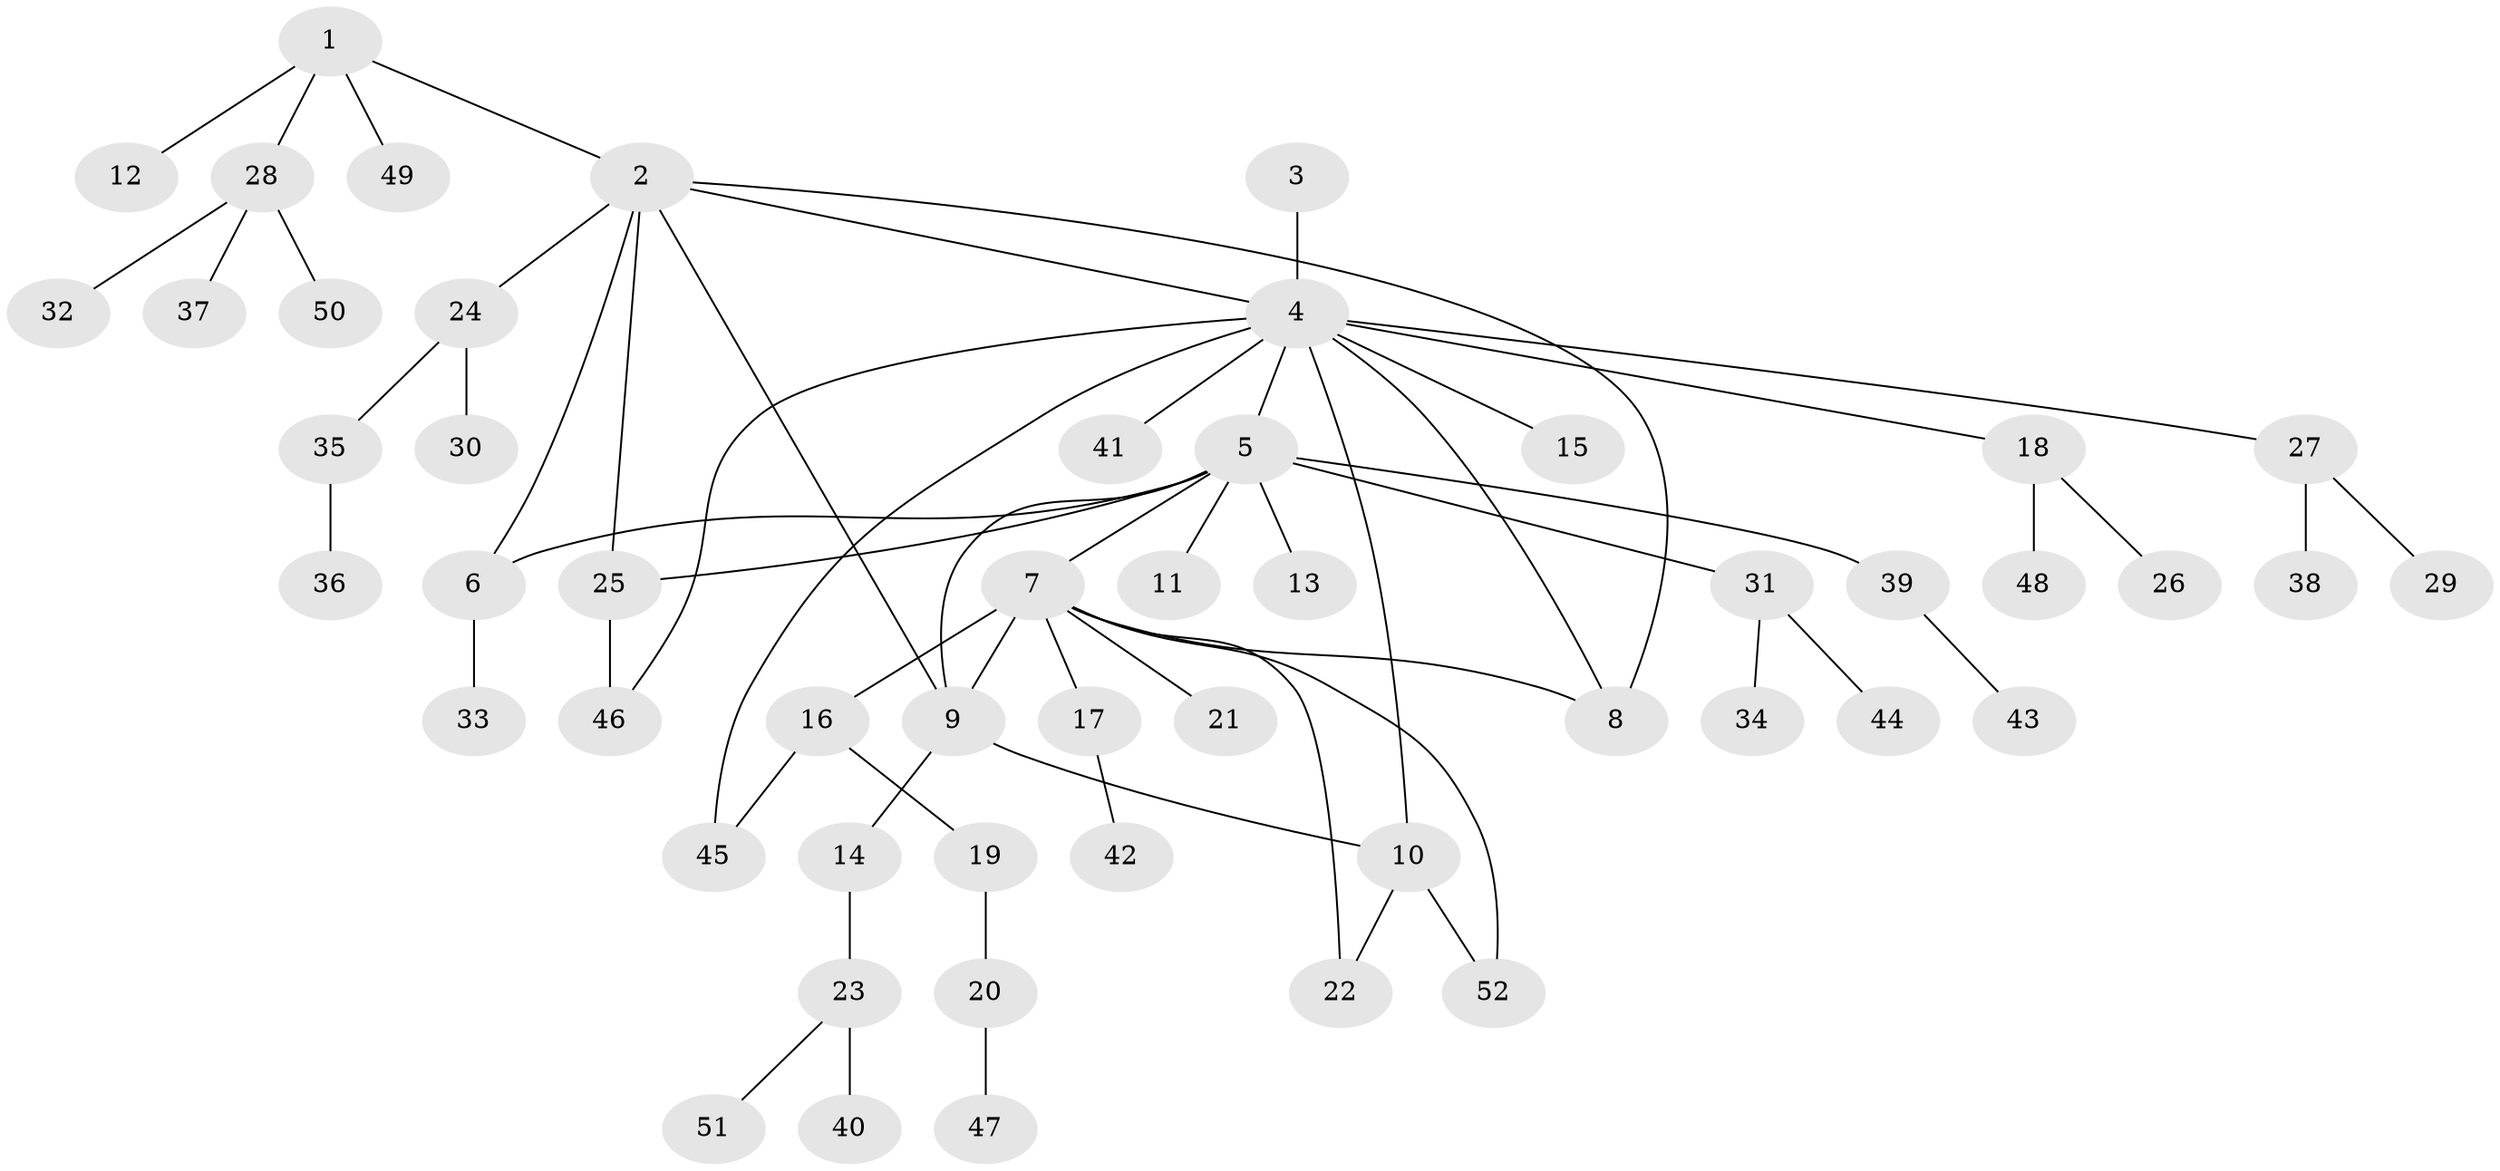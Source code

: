 // coarse degree distribution, {5: 0.125, 6: 0.1875, 1: 0.5625, 3: 0.0625, 2: 0.0625}
// Generated by graph-tools (version 1.1) at 2025/37/03/04/25 23:37:35]
// undirected, 52 vertices, 62 edges
graph export_dot {
  node [color=gray90,style=filled];
  1;
  2;
  3;
  4;
  5;
  6;
  7;
  8;
  9;
  10;
  11;
  12;
  13;
  14;
  15;
  16;
  17;
  18;
  19;
  20;
  21;
  22;
  23;
  24;
  25;
  26;
  27;
  28;
  29;
  30;
  31;
  32;
  33;
  34;
  35;
  36;
  37;
  38;
  39;
  40;
  41;
  42;
  43;
  44;
  45;
  46;
  47;
  48;
  49;
  50;
  51;
  52;
  1 -- 2;
  1 -- 12;
  1 -- 28;
  1 -- 49;
  2 -- 4;
  2 -- 6;
  2 -- 8;
  2 -- 9;
  2 -- 24;
  2 -- 25;
  3 -- 4;
  4 -- 5;
  4 -- 8;
  4 -- 10;
  4 -- 15;
  4 -- 18;
  4 -- 27;
  4 -- 41;
  4 -- 45;
  4 -- 46;
  5 -- 6;
  5 -- 7;
  5 -- 9;
  5 -- 11;
  5 -- 13;
  5 -- 25;
  5 -- 31;
  5 -- 39;
  6 -- 33;
  7 -- 8;
  7 -- 9;
  7 -- 16;
  7 -- 17;
  7 -- 21;
  7 -- 22;
  7 -- 52;
  9 -- 10;
  9 -- 14;
  10 -- 22;
  10 -- 52;
  14 -- 23;
  16 -- 19;
  16 -- 45;
  17 -- 42;
  18 -- 26;
  18 -- 48;
  19 -- 20;
  20 -- 47;
  23 -- 40;
  23 -- 51;
  24 -- 30;
  24 -- 35;
  25 -- 46;
  27 -- 29;
  27 -- 38;
  28 -- 32;
  28 -- 37;
  28 -- 50;
  31 -- 34;
  31 -- 44;
  35 -- 36;
  39 -- 43;
}
